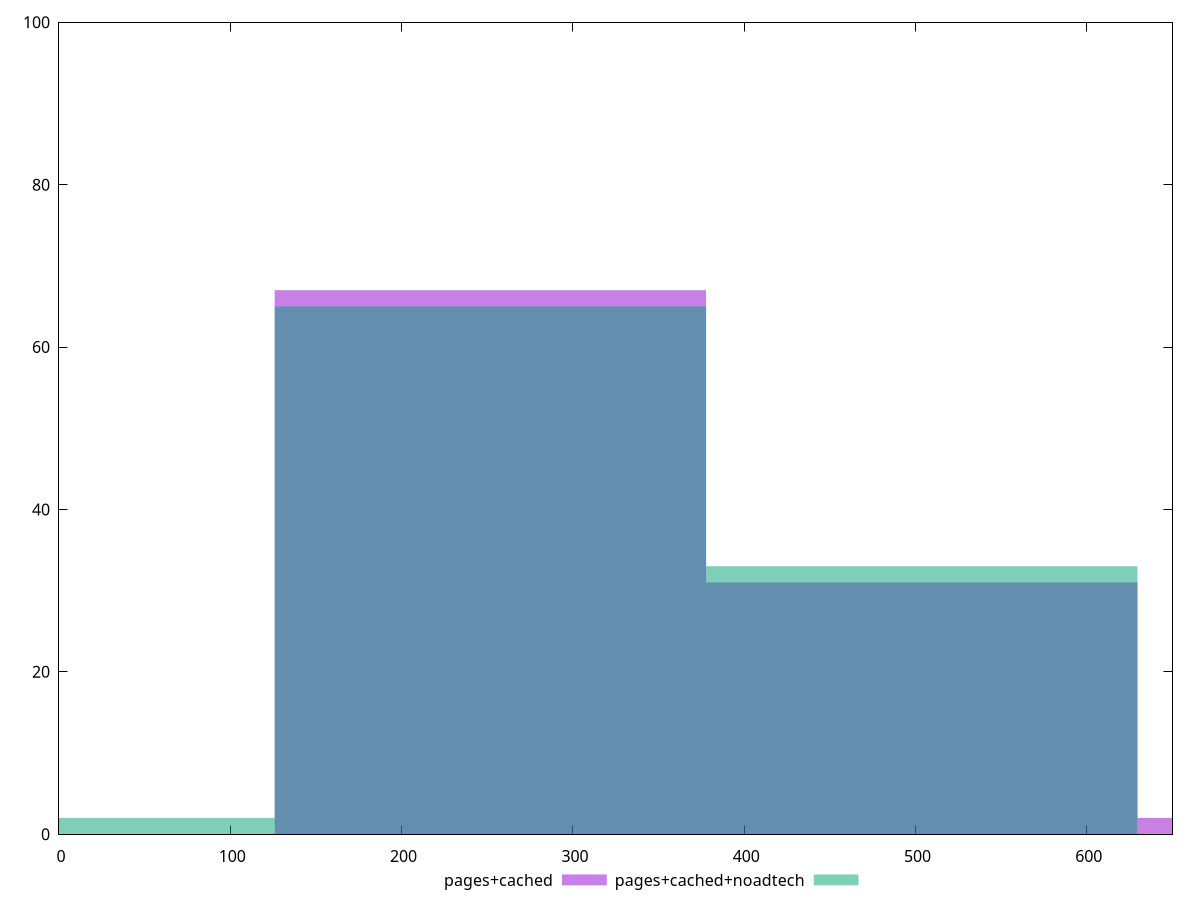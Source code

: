 reset

$pagesCached <<EOF
251.81843902280585 67
503.6368780456117 31
755.4553170684176 2
EOF

$pagesCachedNoadtech <<EOF
251.81843902280585 65
503.6368780456117 33
0 2
EOF

set key outside below
set boxwidth 251.81843902280585
set xrange [0:650]
set yrange [0:100]
set trange [0:100]
set style fill transparent solid 0.5 noborder
set terminal svg size 640, 500 enhanced background rgb 'white'
set output "report_00015_2021-02-09T16-11-33.973Z/uses-webp-images/comparison/histogram/1_vs_2.svg"

plot $pagesCached title "pages+cached" with boxes, \
     $pagesCachedNoadtech title "pages+cached+noadtech" with boxes

reset
